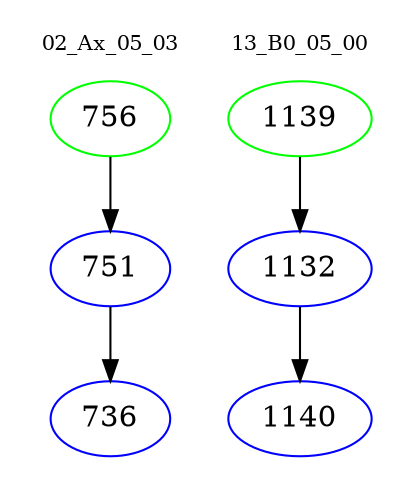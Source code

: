 digraph{
subgraph cluster_0 {
color = white
label = "02_Ax_05_03";
fontsize=10;
T0_756 [label="756", color="green"]
T0_756 -> T0_751 [color="black"]
T0_751 [label="751", color="blue"]
T0_751 -> T0_736 [color="black"]
T0_736 [label="736", color="blue"]
}
subgraph cluster_1 {
color = white
label = "13_B0_05_00";
fontsize=10;
T1_1139 [label="1139", color="green"]
T1_1139 -> T1_1132 [color="black"]
T1_1132 [label="1132", color="blue"]
T1_1132 -> T1_1140 [color="black"]
T1_1140 [label="1140", color="blue"]
}
}
